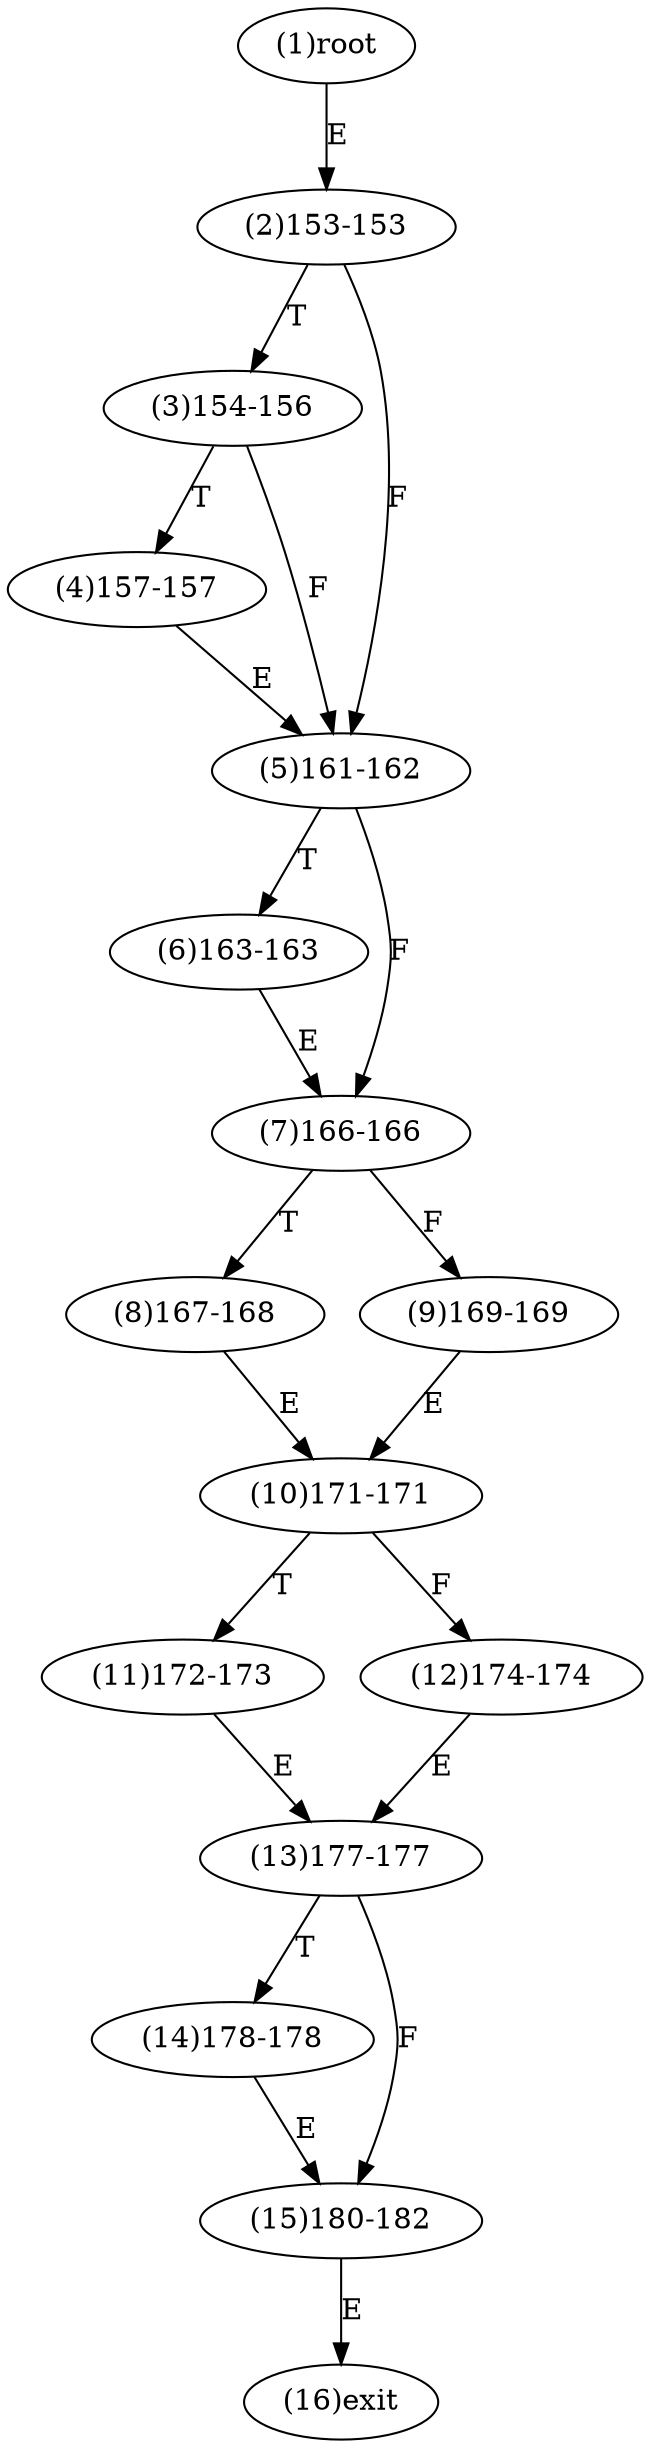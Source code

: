 digraph "" { 
1[ label="(1)root"];
2[ label="(2)153-153"];
3[ label="(3)154-156"];
4[ label="(4)157-157"];
5[ label="(5)161-162"];
6[ label="(6)163-163"];
7[ label="(7)166-166"];
8[ label="(8)167-168"];
9[ label="(9)169-169"];
10[ label="(10)171-171"];
11[ label="(11)172-173"];
12[ label="(12)174-174"];
13[ label="(13)177-177"];
14[ label="(14)178-178"];
15[ label="(15)180-182"];
16[ label="(16)exit"];
1->2[ label="E"];
2->5[ label="F"];
2->3[ label="T"];
3->5[ label="F"];
3->4[ label="T"];
4->5[ label="E"];
5->7[ label="F"];
5->6[ label="T"];
6->7[ label="E"];
7->9[ label="F"];
7->8[ label="T"];
8->10[ label="E"];
9->10[ label="E"];
10->12[ label="F"];
10->11[ label="T"];
11->13[ label="E"];
12->13[ label="E"];
13->15[ label="F"];
13->14[ label="T"];
14->15[ label="E"];
15->16[ label="E"];
}